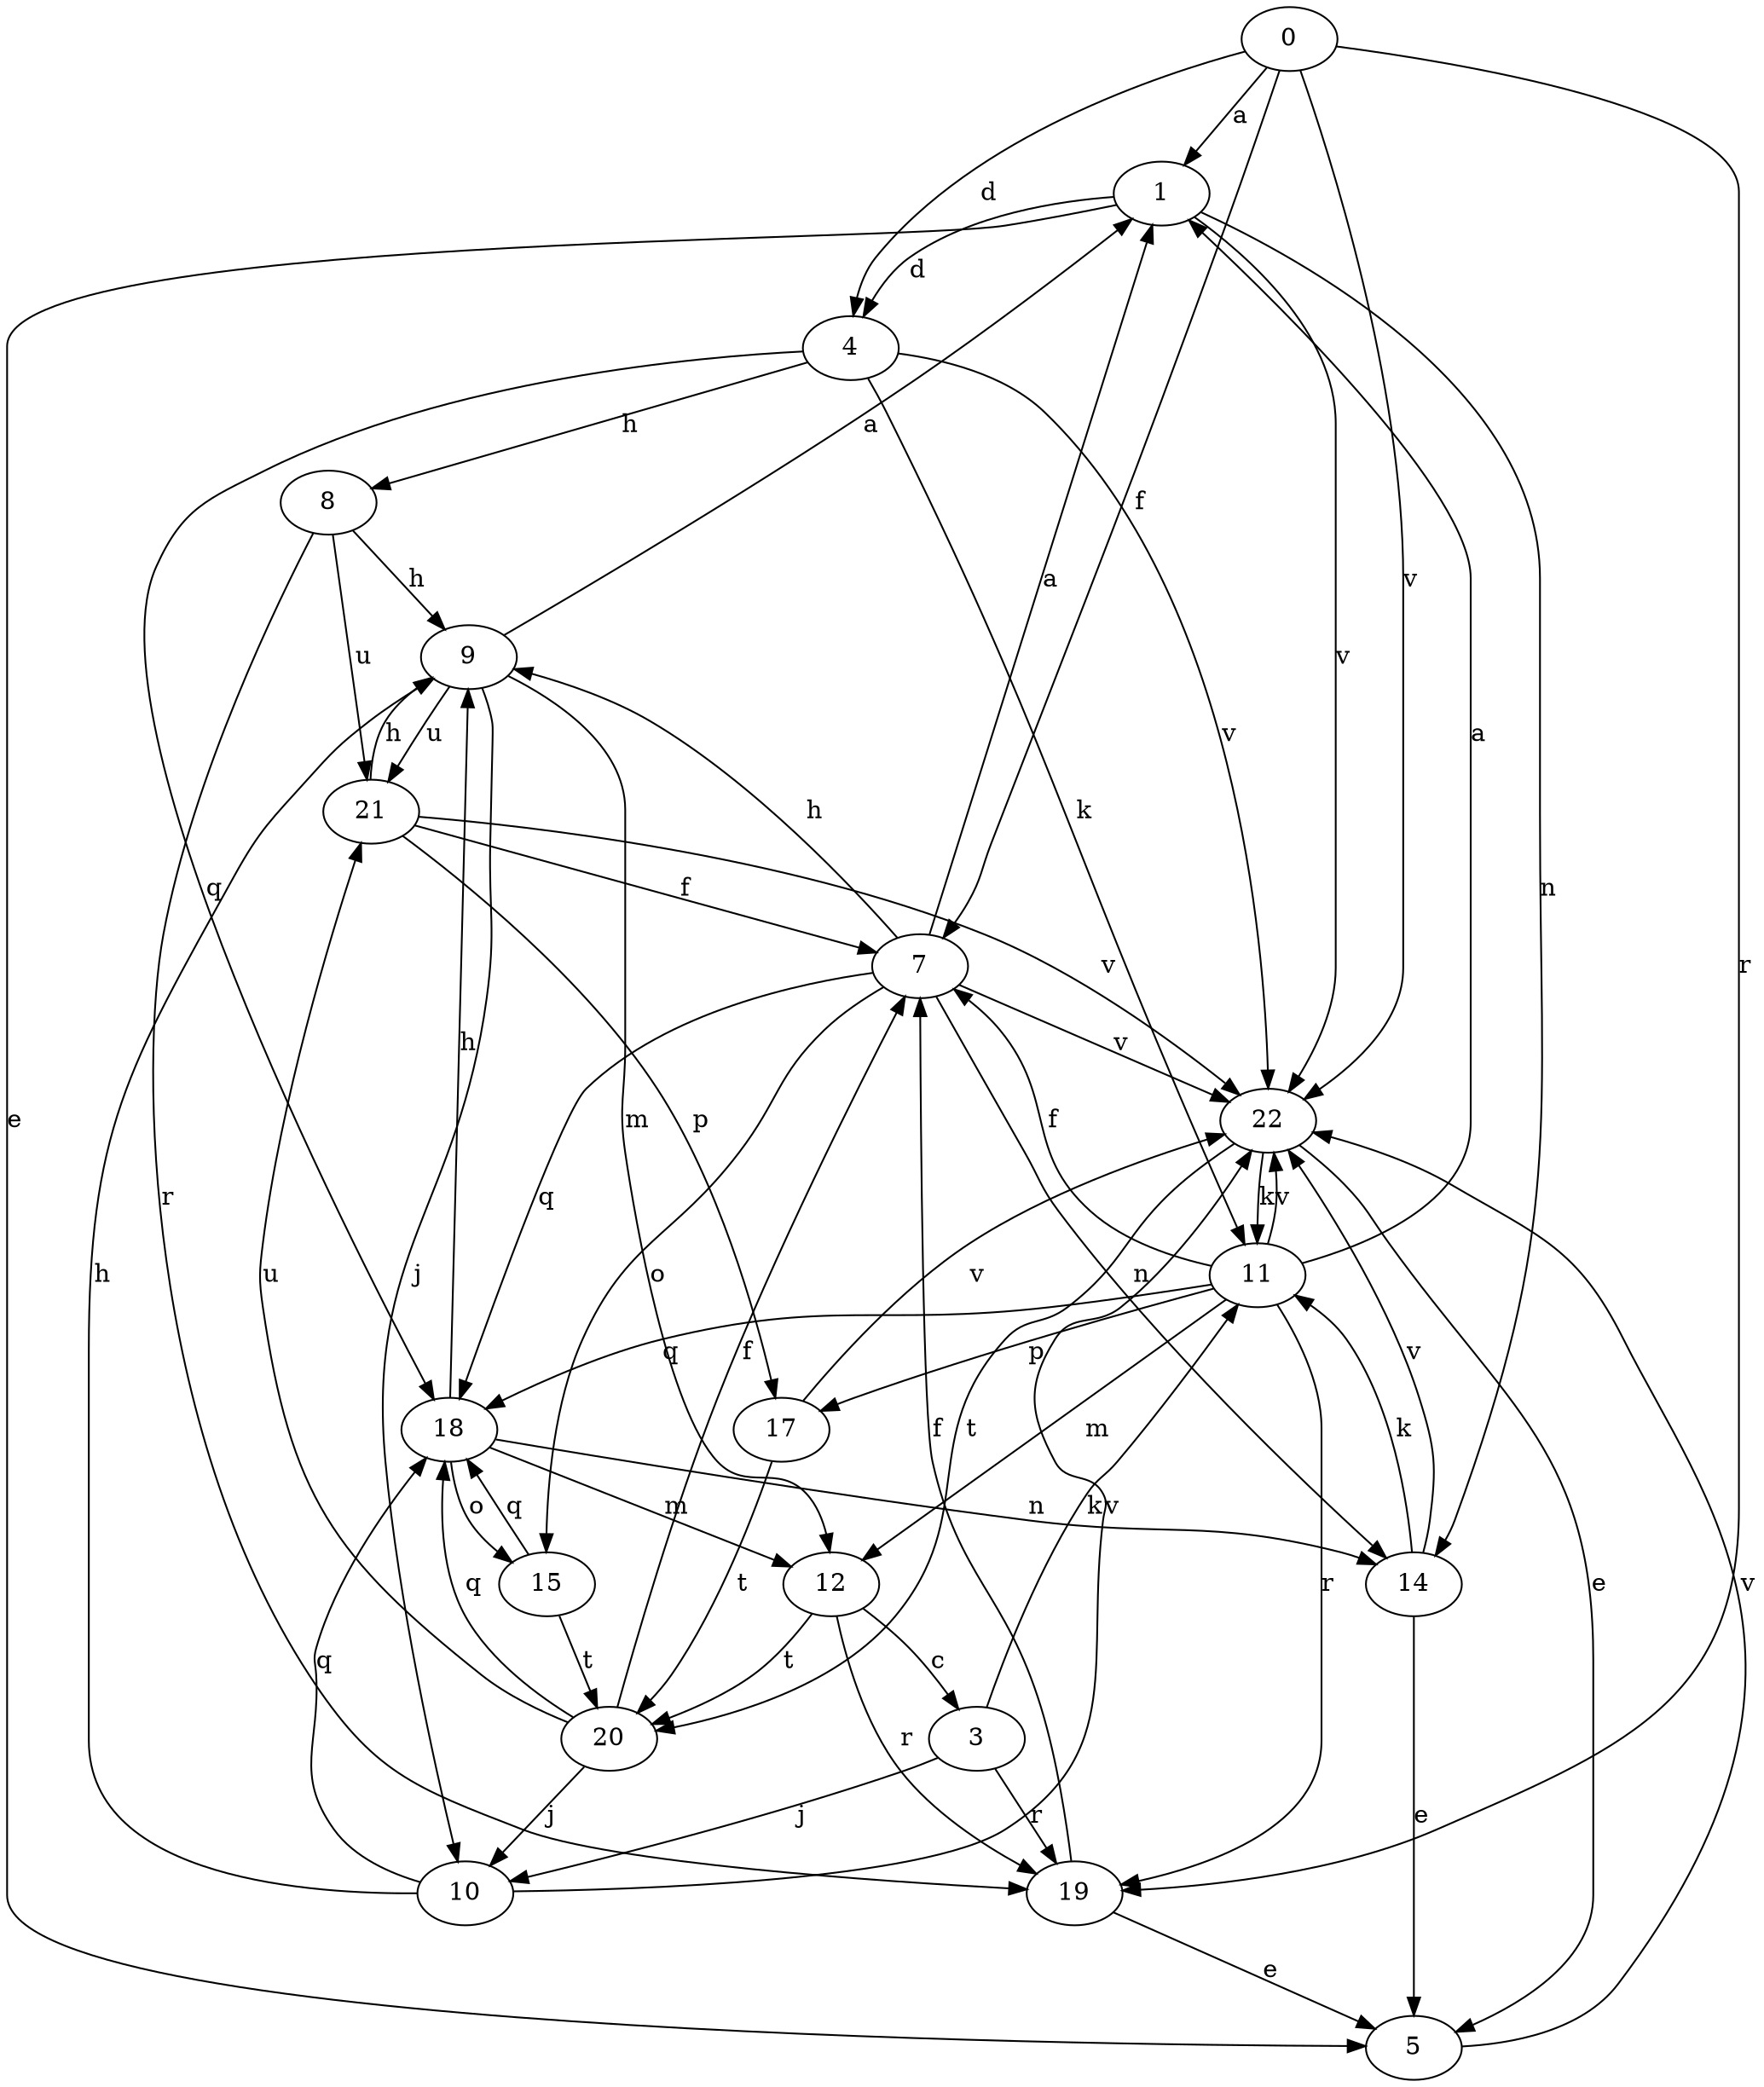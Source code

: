 strict digraph  {
0;
1;
3;
4;
5;
7;
8;
9;
10;
11;
12;
14;
15;
17;
18;
19;
20;
21;
22;
0 -> 1  [label=a];
0 -> 4  [label=d];
0 -> 7  [label=f];
0 -> 19  [label=r];
0 -> 22  [label=v];
1 -> 4  [label=d];
1 -> 5  [label=e];
1 -> 14  [label=n];
1 -> 22  [label=v];
3 -> 10  [label=j];
3 -> 11  [label=k];
3 -> 19  [label=r];
4 -> 8  [label=h];
4 -> 11  [label=k];
4 -> 18  [label=q];
4 -> 22  [label=v];
5 -> 22  [label=v];
7 -> 1  [label=a];
7 -> 9  [label=h];
7 -> 14  [label=n];
7 -> 15  [label=o];
7 -> 18  [label=q];
7 -> 22  [label=v];
8 -> 9  [label=h];
8 -> 19  [label=r];
8 -> 21  [label=u];
9 -> 1  [label=a];
9 -> 10  [label=j];
9 -> 12  [label=m];
9 -> 21  [label=u];
10 -> 9  [label=h];
10 -> 18  [label=q];
10 -> 22  [label=v];
11 -> 1  [label=a];
11 -> 7  [label=f];
11 -> 12  [label=m];
11 -> 17  [label=p];
11 -> 18  [label=q];
11 -> 19  [label=r];
11 -> 22  [label=v];
12 -> 3  [label=c];
12 -> 19  [label=r];
12 -> 20  [label=t];
14 -> 5  [label=e];
14 -> 11  [label=k];
14 -> 22  [label=v];
15 -> 18  [label=q];
15 -> 20  [label=t];
17 -> 20  [label=t];
17 -> 22  [label=v];
18 -> 9  [label=h];
18 -> 12  [label=m];
18 -> 14  [label=n];
18 -> 15  [label=o];
19 -> 5  [label=e];
19 -> 7  [label=f];
20 -> 7  [label=f];
20 -> 10  [label=j];
20 -> 18  [label=q];
20 -> 21  [label=u];
21 -> 7  [label=f];
21 -> 9  [label=h];
21 -> 17  [label=p];
21 -> 22  [label=v];
22 -> 5  [label=e];
22 -> 11  [label=k];
22 -> 20  [label=t];
}
